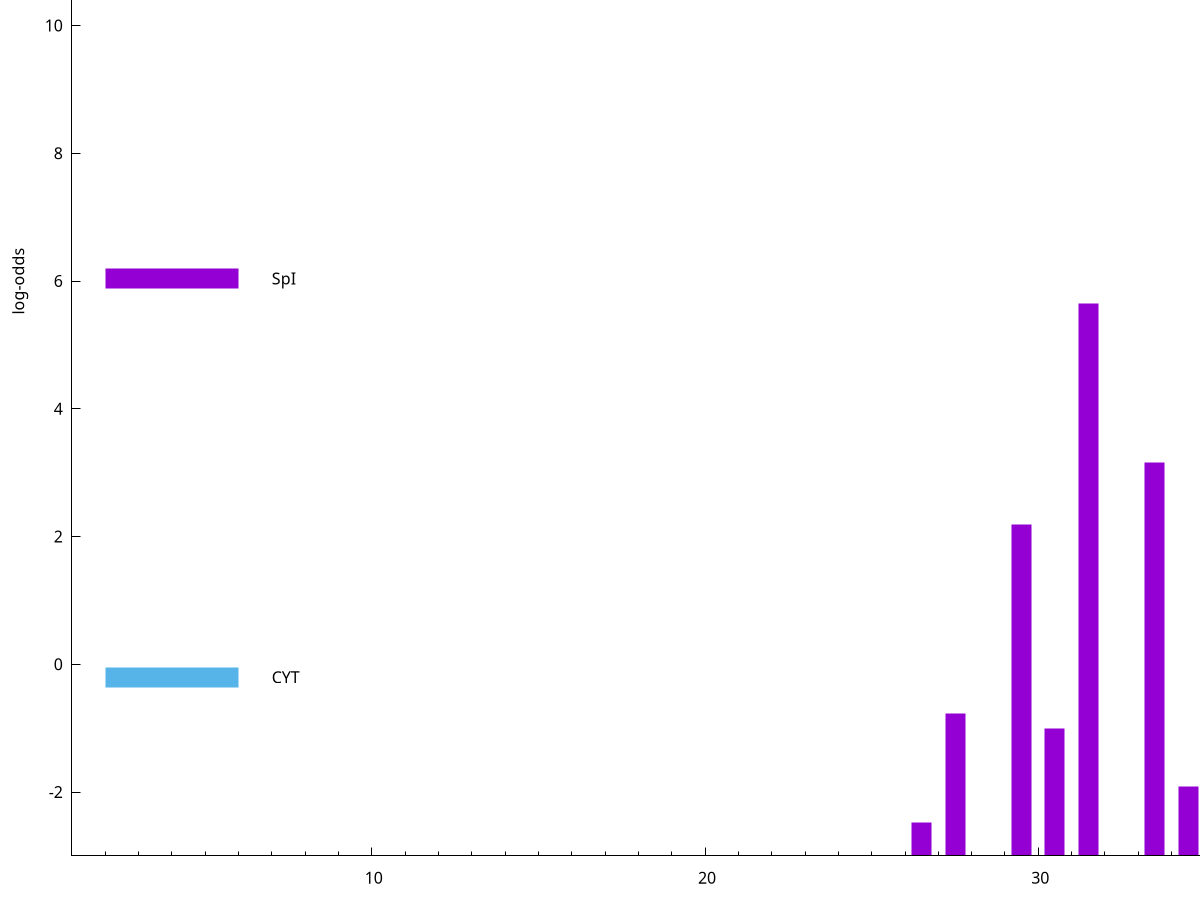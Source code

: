 set title "LipoP predictions for SRR4017897.gff"
set size 2., 1.4
set xrange [1:70] 
set mxtics 10
set yrange [-3:15]
set y2range [0:18]
set ylabel "log-odds"
set term postscript eps color solid "Helvetica" 30
set output "SRR4017897.gff9.eps"
set arrow from 2,13.3065 to 6,13.3065 nohead lt 4 lw 20
set label "TMH" at 7,13.3065
set arrow from 2,6.03876 to 6,6.03876 nohead lt 1 lw 20
set label "SpI" at 7,6.03876
set arrow from 2,-0.200913 to 6,-0.200913 nohead lt 3 lw 20
set label "CYT" at 7,-0.200913
set arrow from 2,13.3065 to 6,13.3065 nohead lt 4 lw 20
set label "TMH" at 7,13.3065
# NOTE: The scores below are the log-odds scores with the threshold
# NOTE: subtracted (a hack to make gnuplot make the histogram all
# NOTE: look nice).
plot "-" axes x1y2 title "" with impulses lt 1 lw 20
31.500000 8.650150
33.500000 6.162350
29.500000 5.181830
27.500000 2.236739
30.500000 2.002530
38.500000 1.391980
34.500000 1.092810
26.500000 0.517170
e
exit
